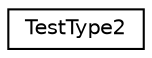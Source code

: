 digraph "Graphical Class Hierarchy"
{
  edge [fontname="Helvetica",fontsize="10",labelfontname="Helvetica",labelfontsize="10"];
  node [fontname="Helvetica",fontsize="10",shape=record];
  rankdir="LR";
  Node0 [label="TestType2",height=0.2,width=0.4,color="black", fillcolor="white", style="filled",URL="$struct_test_type2.html"];
}
